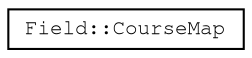 digraph "Graphical Class Hierarchy"
{
 // LATEX_PDF_SIZE
  edge [fontname="FreeMono",fontsize="10",labelfontname="FreeMono",labelfontsize="10"];
  node [fontname="FreeMono",fontsize="10",shape=record];
  rankdir="LR";
  Node0 [label="Field::CourseMap",height=0.2,width=0.4,color="black", fillcolor="white", style="filled",URL="$class_field_1_1_course_map.html",tooltip=" "];
}
